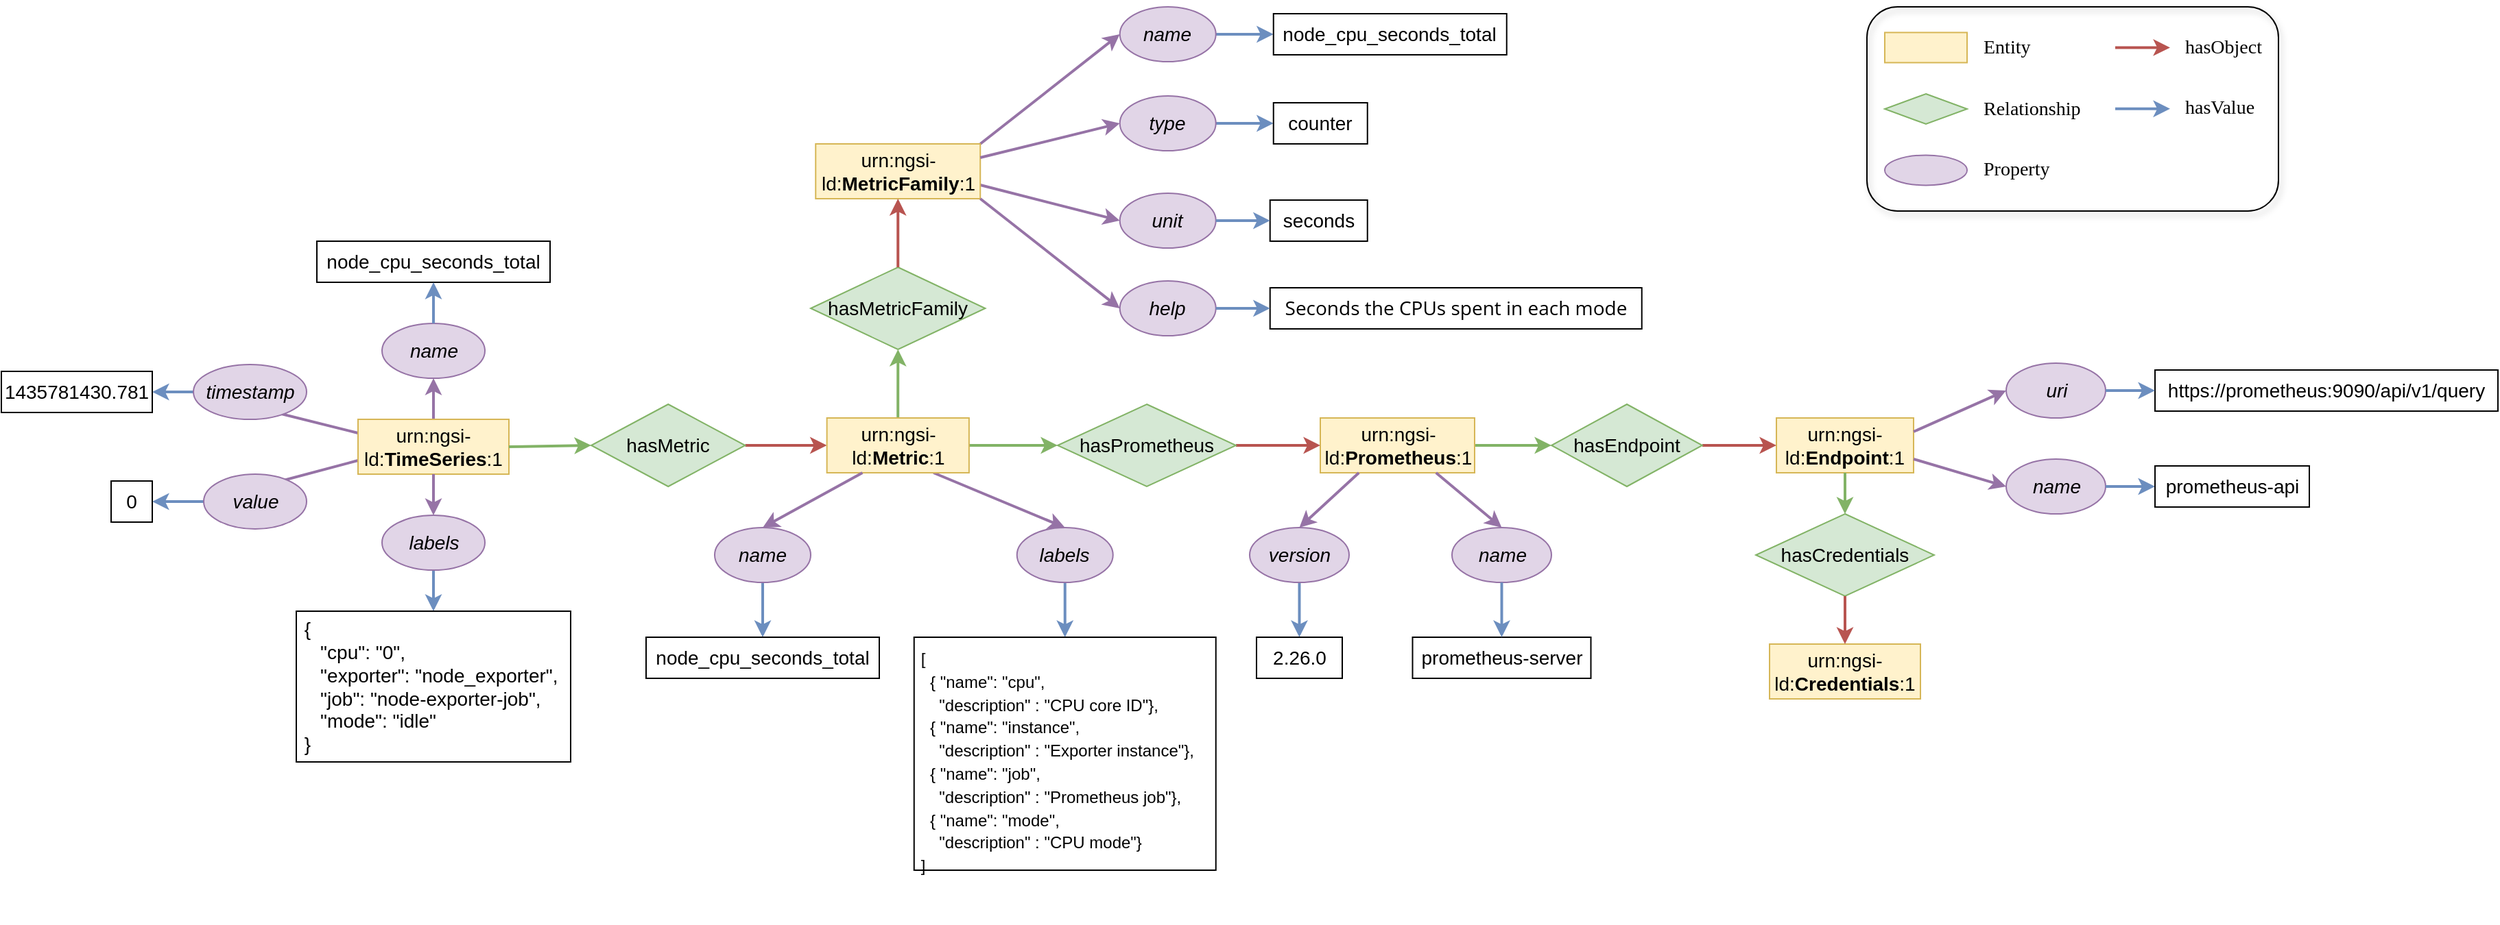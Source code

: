 <mxfile version="14.7.7" type="device" pages="2"><diagram id="eEv5jpOZkaEJSrPGDcLn" name="model"><mxGraphModel dx="2013" dy="1799" grid="1" gridSize="10" guides="1" tooltips="1" connect="1" arrows="1" fold="1" page="1" pageScale="1" pageWidth="827" pageHeight="1169" math="0" shadow="0"><root><mxCell id="Sz0ovj3aorX3vYRCaq2g-0"/><mxCell id="Sz0ovj3aorX3vYRCaq2g-1" parent="Sz0ovj3aorX3vYRCaq2g-0"/><mxCell id="t6iTOAX7dQN0XxpsuC3z-0" style="rounded=1;orthogonalLoop=1;jettySize=auto;html=1;exitX=1;exitY=0.75;exitDx=0;exitDy=0;entryX=0;entryY=0.5;entryDx=0;entryDy=0;strokeColor=#9673a6;strokeWidth=2;fillColor=#e1d5e7;" parent="Sz0ovj3aorX3vYRCaq2g-1" source="t6iTOAX7dQN0XxpsuC3z-2" target="t6iTOAX7dQN0XxpsuC3z-14" edge="1"><mxGeometry relative="1" as="geometry"/></mxCell><mxCell id="t6iTOAX7dQN0XxpsuC3z-1" style="rounded=1;orthogonalLoop=1;jettySize=auto;html=1;exitX=1;exitY=0;exitDx=0;exitDy=0;entryX=0;entryY=0.5;entryDx=0;entryDy=0;strokeColor=#9673a6;strokeWidth=2;fillColor=#e1d5e7;" parent="Sz0ovj3aorX3vYRCaq2g-1" source="t6iTOAX7dQN0XxpsuC3z-2" target="t6iTOAX7dQN0XxpsuC3z-17" edge="1"><mxGeometry relative="1" as="geometry"/></mxCell><mxCell id="t6iTOAX7dQN0XxpsuC3z-2" value="urn:ngsi-ld:&lt;b style=&quot;font-size: 14px&quot;&gt;MetricFamily&lt;/b&gt;:1" style="whiteSpace=wrap;html=1;align=center;fillColor=#fff2cc;strokeColor=#d6b656;fontSize=14;" parent="Sz0ovj3aorX3vYRCaq2g-1" vertex="1"><mxGeometry x="-66.38" y="-620" width="120" height="40" as="geometry"/></mxCell><mxCell id="t6iTOAX7dQN0XxpsuC3z-3" value="urn:ngsi-ld:&lt;b&gt;Endpoint&lt;/b&gt;:1" style="whiteSpace=wrap;html=1;align=center;fillColor=#fff2cc;strokeColor=#d6b656;fontSize=14;" parent="Sz0ovj3aorX3vYRCaq2g-1" vertex="1"><mxGeometry x="634" y="-420" width="100" height="40" as="geometry"/></mxCell><mxCell id="t6iTOAX7dQN0XxpsuC3z-4" value="uri" style="ellipse;whiteSpace=wrap;html=1;align=center;fillColor=#e1d5e7;strokeColor=#9673a6;fontStyle=2;fontSize=14;" parent="Sz0ovj3aorX3vYRCaq2g-1" vertex="1"><mxGeometry x="801.5" y="-460" width="72.5" height="40" as="geometry"/></mxCell><mxCell id="t6iTOAX7dQN0XxpsuC3z-5" value="https://prometheus:9090/api/v1/query" style="html=1;align=center;fontSize=14;whiteSpace=wrap;" parent="Sz0ovj3aorX3vYRCaq2g-1" vertex="1"><mxGeometry x="910" y="-455" width="250" height="30" as="geometry"/></mxCell><mxCell id="t6iTOAX7dQN0XxpsuC3z-6" value="" style="edgeStyle=orthogonalEdgeStyle;rounded=1;orthogonalLoop=1;jettySize=auto;html=1;strokeColor=#b85450;strokeWidth=2;fillColor=#f8cecc;exitX=1;exitY=0.5;exitDx=0;exitDy=0;" parent="Sz0ovj3aorX3vYRCaq2g-1" source="t6iTOAX7dQN0XxpsuC3z-23" target="t6iTOAX7dQN0XxpsuC3z-3" edge="1"><mxGeometry relative="1" as="geometry"><mxPoint x="590" y="-430" as="sourcePoint"/></mxGeometry></mxCell><mxCell id="t6iTOAX7dQN0XxpsuC3z-7" value="" style="edgeStyle=orthogonalEdgeStyle;rounded=1;orthogonalLoop=1;jettySize=auto;html=1;strokeColor=#82b366;strokeWidth=2;fillColor=#d5e8d4;" parent="Sz0ovj3aorX3vYRCaq2g-1" source="t6iTOAX7dQN0XxpsuC3z-60" target="t6iTOAX7dQN0XxpsuC3z-8" edge="1"><mxGeometry relative="1" as="geometry"/></mxCell><mxCell id="t6iTOAX7dQN0XxpsuC3z-8" value="hasMetricFamily" style="shape=rhombus;perimeter=rhombusPerimeter;whiteSpace=wrap;html=1;align=center;fillColor=#d5e8d4;strokeColor=#82b366;fontSize=14;" parent="Sz0ovj3aorX3vYRCaq2g-1" vertex="1"><mxGeometry x="-70" y="-530" width="127.25" height="60" as="geometry"/></mxCell><mxCell id="t6iTOAX7dQN0XxpsuC3z-9" style="rounded=1;orthogonalLoop=1;jettySize=auto;html=1;exitX=1;exitY=0.25;exitDx=0;exitDy=0;entryX=0;entryY=0.5;entryDx=0;entryDy=0;strokeColor=#9673a6;strokeWidth=2;fillColor=#e1d5e7;" parent="Sz0ovj3aorX3vYRCaq2g-1" source="t6iTOAX7dQN0XxpsuC3z-2" target="t6iTOAX7dQN0XxpsuC3z-11" edge="1"><mxGeometry relative="1" as="geometry"/></mxCell><mxCell id="t6iTOAX7dQN0XxpsuC3z-10" value="" style="edgeStyle=orthogonalEdgeStyle;rounded=1;orthogonalLoop=1;jettySize=auto;html=1;strokeColor=#6c8ebf;strokeWidth=2;fillColor=#dae8fc;" parent="Sz0ovj3aorX3vYRCaq2g-1" source="t6iTOAX7dQN0XxpsuC3z-11" target="t6iTOAX7dQN0XxpsuC3z-15" edge="1"><mxGeometry relative="1" as="geometry"/></mxCell><mxCell id="t6iTOAX7dQN0XxpsuC3z-11" value="type" style="ellipse;whiteSpace=wrap;html=1;align=center;fillColor=#e1d5e7;strokeColor=#9673a6;fontStyle=2;fontSize=14;" parent="Sz0ovj3aorX3vYRCaq2g-1" vertex="1"><mxGeometry x="155.37" y="-655" width="70" height="40" as="geometry"/></mxCell><mxCell id="t6iTOAX7dQN0XxpsuC3z-12" style="rounded=1;orthogonalLoop=1;jettySize=auto;html=1;exitX=1;exitY=1;exitDx=0;exitDy=0;entryX=0;entryY=0.5;entryDx=0;entryDy=0;strokeColor=#9673a6;strokeWidth=2;fillColor=#e1d5e7;" parent="Sz0ovj3aorX3vYRCaq2g-1" source="t6iTOAX7dQN0XxpsuC3z-2" target="t6iTOAX7dQN0XxpsuC3z-13" edge="1"><mxGeometry relative="1" as="geometry"/></mxCell><mxCell id="t6iTOAX7dQN0XxpsuC3z-13" value="help" style="ellipse;whiteSpace=wrap;html=1;align=center;fillColor=#e1d5e7;strokeColor=#9673a6;fontStyle=2;fontSize=14;" parent="Sz0ovj3aorX3vYRCaq2g-1" vertex="1"><mxGeometry x="155.37" y="-520" width="70" height="40" as="geometry"/></mxCell><mxCell id="t6iTOAX7dQN0XxpsuC3z-14" value="unit" style="ellipse;whiteSpace=wrap;html=1;align=center;fillColor=#e1d5e7;strokeColor=#9673a6;fontStyle=2;fontSize=14;" parent="Sz0ovj3aorX3vYRCaq2g-1" vertex="1"><mxGeometry x="155.37" y="-584" width="70" height="40" as="geometry"/></mxCell><mxCell id="t6iTOAX7dQN0XxpsuC3z-15" value="counter" style="html=1;align=center;fontSize=14;whiteSpace=wrap;" parent="Sz0ovj3aorX3vYRCaq2g-1" vertex="1"><mxGeometry x="267.37" y="-650" width="68.5" height="30" as="geometry"/></mxCell><mxCell id="t6iTOAX7dQN0XxpsuC3z-16" value="" style="edgeStyle=none;rounded=1;orthogonalLoop=1;jettySize=auto;html=1;strokeColor=#6c8ebf;strokeWidth=2;fillColor=#dae8fc;exitX=1;exitY=0.5;exitDx=0;exitDy=0;entryX=0;entryY=0.5;entryDx=0;entryDy=0;" parent="Sz0ovj3aorX3vYRCaq2g-1" source="t6iTOAX7dQN0XxpsuC3z-17" target="t6iTOAX7dQN0XxpsuC3z-18" edge="1"><mxGeometry relative="1" as="geometry"><mxPoint x="237.37" y="-740" as="sourcePoint"/><Array as="points"/></mxGeometry></mxCell><mxCell id="t6iTOAX7dQN0XxpsuC3z-17" value="name" style="ellipse;whiteSpace=wrap;html=1;align=center;fillColor=#e1d5e7;strokeColor=#9673a6;fontStyle=2;fontSize=14;" parent="Sz0ovj3aorX3vYRCaq2g-1" vertex="1"><mxGeometry x="155.37" y="-720" width="70" height="40" as="geometry"/></mxCell><mxCell id="t6iTOAX7dQN0XxpsuC3z-18" value="node_cpu_seconds_total" style="html=1;align=center;fontSize=14;whiteSpace=wrap;" parent="Sz0ovj3aorX3vYRCaq2g-1" vertex="1"><mxGeometry x="267.37" y="-715" width="170" height="30" as="geometry"/></mxCell><mxCell id="t6iTOAX7dQN0XxpsuC3z-19" value="" style="edgeStyle=orthogonalEdgeStyle;rounded=1;orthogonalLoop=1;jettySize=auto;html=1;endArrow=classic;fontFamily=Helvetica;fontSize=11;strokeColor=#82b366;strokeWidth=2;fillColor=#d5e8d4;" parent="Sz0ovj3aorX3vYRCaq2g-1" source="t6iTOAX7dQN0XxpsuC3z-20" target="t6iTOAX7dQN0XxpsuC3z-23" edge="1"><mxGeometry relative="1" as="geometry"/></mxCell><mxCell id="t6iTOAX7dQN0XxpsuC3z-20" value="urn:ngsi-ld:&lt;b&gt;Prometheus&lt;/b&gt;:1" style="whiteSpace=wrap;html=1;align=center;fillColor=#fff2cc;strokeColor=#d6b656;fontSize=14;" parent="Sz0ovj3aorX3vYRCaq2g-1" vertex="1"><mxGeometry x="301.5" y="-420" width="112.5" height="40" as="geometry"/></mxCell><mxCell id="t6iTOAX7dQN0XxpsuC3z-21" value="name" style="ellipse;whiteSpace=wrap;html=1;align=center;fillColor=#e1d5e7;strokeColor=#9673a6;fontStyle=2;fontSize=14;" parent="Sz0ovj3aorX3vYRCaq2g-1" vertex="1"><mxGeometry x="397.5" y="-340" width="72.5" height="40" as="geometry"/></mxCell><mxCell id="t6iTOAX7dQN0XxpsuC3z-22" value="" style="edgeStyle=orthogonalEdgeStyle;rounded=1;orthogonalLoop=1;jettySize=auto;html=1;strokeColor=#b85450;strokeWidth=2;fillColor=#f8cecc;exitX=1;exitY=0.5;exitDx=0;exitDy=0;entryX=0;entryY=0.5;entryDx=0;entryDy=0;" parent="Sz0ovj3aorX3vYRCaq2g-1" source="t6iTOAX7dQN0XxpsuC3z-61" target="t6iTOAX7dQN0XxpsuC3z-20" edge="1"><mxGeometry relative="1" as="geometry"><mxPoint x="357.75" y="-470" as="sourcePoint"/></mxGeometry></mxCell><mxCell id="t6iTOAX7dQN0XxpsuC3z-23" value="hasEndpoint" style="shape=rhombus;perimeter=rhombusPerimeter;whiteSpace=wrap;html=1;align=center;fillColor=#d5e8d4;strokeColor=#82b366;fontSize=14;" parent="Sz0ovj3aorX3vYRCaq2g-1" vertex="1"><mxGeometry x="470" y="-430" width="110" height="60" as="geometry"/></mxCell><mxCell id="t6iTOAX7dQN0XxpsuC3z-24" value="" style="edgeStyle=orthogonalEdgeStyle;rounded=1;orthogonalLoop=1;jettySize=auto;html=1;endArrow=classic;fontFamily=Helvetica;fontSize=11;strokeColor=#6c8ebf;strokeWidth=2;fillColor=#dae8fc;" parent="Sz0ovj3aorX3vYRCaq2g-1" source="t6iTOAX7dQN0XxpsuC3z-25" target="t6iTOAX7dQN0XxpsuC3z-26" edge="1"><mxGeometry relative="1" as="geometry"/></mxCell><mxCell id="t6iTOAX7dQN0XxpsuC3z-25" value="version" style="ellipse;whiteSpace=wrap;html=1;align=center;fillColor=#e1d5e7;strokeColor=#9673a6;fontStyle=2;fontSize=14;" parent="Sz0ovj3aorX3vYRCaq2g-1" vertex="1"><mxGeometry x="250" y="-340" width="72.5" height="40" as="geometry"/></mxCell><mxCell id="t6iTOAX7dQN0XxpsuC3z-26" value="2.26.0" style="html=1;align=center;fontSize=14;whiteSpace=wrap;" parent="Sz0ovj3aorX3vYRCaq2g-1" vertex="1"><mxGeometry x="255" y="-260" width="62.5" height="30" as="geometry"/></mxCell><mxCell id="t6iTOAX7dQN0XxpsuC3z-27" style="rounded=1;orthogonalLoop=1;jettySize=auto;html=1;exitX=0.25;exitY=1;exitDx=0;exitDy=0;entryX=0.5;entryY=0;entryDx=0;entryDy=0;strokeColor=#9673a6;strokeWidth=2;fillColor=#e1d5e7;" parent="Sz0ovj3aorX3vYRCaq2g-1" source="t6iTOAX7dQN0XxpsuC3z-20" target="t6iTOAX7dQN0XxpsuC3z-25" edge="1"><mxGeometry relative="1" as="geometry"><mxPoint x="630" y="-410" as="sourcePoint"/><mxPoint x="625" y="-460" as="targetPoint"/></mxGeometry></mxCell><mxCell id="t6iTOAX7dQN0XxpsuC3z-28" style="rounded=1;orthogonalLoop=1;jettySize=auto;html=1;exitX=0.75;exitY=1;exitDx=0;exitDy=0;entryX=0.5;entryY=0;entryDx=0;entryDy=0;strokeColor=#9673a6;strokeWidth=2;fillColor=#e1d5e7;" parent="Sz0ovj3aorX3vYRCaq2g-1" source="t6iTOAX7dQN0XxpsuC3z-20" target="t6iTOAX7dQN0XxpsuC3z-21" edge="1"><mxGeometry relative="1" as="geometry"><mxPoint x="339.375" y="-370" as="sourcePoint"/><mxPoint x="311.25" y="-340" as="targetPoint"/></mxGeometry></mxCell><mxCell id="t6iTOAX7dQN0XxpsuC3z-29" value="prometheus-server" style="html=1;align=center;fontSize=14;whiteSpace=wrap;" parent="Sz0ovj3aorX3vYRCaq2g-1" vertex="1"><mxGeometry x="368.75" y="-260" width="130" height="30" as="geometry"/></mxCell><mxCell id="t6iTOAX7dQN0XxpsuC3z-30" value="" style="edgeStyle=orthogonalEdgeStyle;rounded=1;orthogonalLoop=1;jettySize=auto;html=1;endArrow=classic;fontFamily=Helvetica;fontSize=11;strokeColor=#6c8ebf;strokeWidth=2;fillColor=#dae8fc;exitX=0.5;exitY=1;exitDx=0;exitDy=0;entryX=0.5;entryY=0;entryDx=0;entryDy=0;" parent="Sz0ovj3aorX3vYRCaq2g-1" source="t6iTOAX7dQN0XxpsuC3z-21" target="t6iTOAX7dQN0XxpsuC3z-29" edge="1"><mxGeometry relative="1" as="geometry"><mxPoint x="311.25" y="-300" as="sourcePoint"/><mxPoint x="311.3" y="-270" as="targetPoint"/></mxGeometry></mxCell><mxCell id="t6iTOAX7dQN0XxpsuC3z-31" value="name" style="ellipse;whiteSpace=wrap;html=1;align=center;fillColor=#e1d5e7;strokeColor=#9673a6;fontStyle=2;fontSize=14;" parent="Sz0ovj3aorX3vYRCaq2g-1" vertex="1"><mxGeometry x="801.5" y="-390" width="72.5" height="40" as="geometry"/></mxCell><mxCell id="t6iTOAX7dQN0XxpsuC3z-32" value="" style="edgeStyle=orthogonalEdgeStyle;rounded=1;orthogonalLoop=1;jettySize=auto;html=1;endArrow=classic;fontFamily=Helvetica;fontSize=11;strokeColor=#6c8ebf;strokeWidth=2;fillColor=#dae8fc;entryX=0;entryY=0.5;entryDx=0;entryDy=0;exitX=1;exitY=0.5;exitDx=0;exitDy=0;" parent="Sz0ovj3aorX3vYRCaq2g-1" source="t6iTOAX7dQN0XxpsuC3z-31" target="t6iTOAX7dQN0XxpsuC3z-33" edge="1"><mxGeometry relative="1" as="geometry"><mxPoint x="838" y="-350" as="sourcePoint"/><mxPoint x="682.75" y="-280" as="targetPoint"/></mxGeometry></mxCell><mxCell id="t6iTOAX7dQN0XxpsuC3z-33" value="prometheus-api" style="html=1;align=center;fontSize=14;whiteSpace=wrap;" parent="Sz0ovj3aorX3vYRCaq2g-1" vertex="1"><mxGeometry x="910" y="-385" width="112.5" height="30" as="geometry"/></mxCell><mxCell id="t6iTOAX7dQN0XxpsuC3z-34" value="hasCredentials" style="shape=rhombus;perimeter=rhombusPerimeter;whiteSpace=wrap;html=1;align=center;fillColor=#d5e8d4;strokeColor=#82b366;fontSize=14;" parent="Sz0ovj3aorX3vYRCaq2g-1" vertex="1"><mxGeometry x="619" y="-350" width="130" height="60" as="geometry"/></mxCell><mxCell id="t6iTOAX7dQN0XxpsuC3z-35" value="urn:ngsi-ld:&lt;b style=&quot;font-size: 14px;&quot;&gt;Credentials&lt;/b&gt;:1" style="whiteSpace=wrap;html=1;align=center;fillColor=#fff2cc;strokeColor=#d6b656;fontSize=14;" parent="Sz0ovj3aorX3vYRCaq2g-1" vertex="1"><mxGeometry x="629" y="-255" width="110" height="40" as="geometry"/></mxCell><mxCell id="t6iTOAX7dQN0XxpsuC3z-36" value="" style="endArrow=classic;html=1;fillColor=#f8cecc;strokeColor=#b85450;strokeWidth=2;exitX=0.5;exitY=1;exitDx=0;exitDy=0;entryX=0.5;entryY=0;entryDx=0;entryDy=0;" parent="Sz0ovj3aorX3vYRCaq2g-1" source="t6iTOAX7dQN0XxpsuC3z-34" target="t6iTOAX7dQN0XxpsuC3z-35" edge="1"><mxGeometry relative="1" as="geometry"><mxPoint x="1081.25" y="-240" as="sourcePoint"/><mxPoint x="1161.25" y="-220" as="targetPoint"/></mxGeometry></mxCell><mxCell id="t6iTOAX7dQN0XxpsuC3z-37" value="" style="edgeStyle=orthogonalEdgeStyle;rounded=1;orthogonalLoop=1;jettySize=auto;html=1;endArrow=classic;fontFamily=Helvetica;fontSize=11;strokeColor=#b85450;strokeWidth=2;fillColor=#f8cecc;entryX=0.5;entryY=1;entryDx=0;entryDy=0;exitX=0.5;exitY=0;exitDx=0;exitDy=0;" parent="Sz0ovj3aorX3vYRCaq2g-1" source="t6iTOAX7dQN0XxpsuC3z-8" target="t6iTOAX7dQN0XxpsuC3z-2" edge="1"><mxGeometry relative="1" as="geometry"><mxPoint x="-89.13" y="-360" as="sourcePoint"/><mxPoint x="-52.63" y="-360" as="targetPoint"/></mxGeometry></mxCell><mxCell id="t6iTOAX7dQN0XxpsuC3z-38" style="rounded=1;orthogonalLoop=1;jettySize=auto;html=1;exitX=1;exitY=0.75;exitDx=0;exitDy=0;entryX=0;entryY=0.5;entryDx=0;entryDy=0;strokeColor=#9673a6;strokeWidth=2;fillColor=#e1d5e7;" parent="Sz0ovj3aorX3vYRCaq2g-1" source="t6iTOAX7dQN0XxpsuC3z-3" target="t6iTOAX7dQN0XxpsuC3z-31" edge="1"><mxGeometry relative="1" as="geometry"><mxPoint x="339.625" y="-370" as="sourcePoint"/><mxPoint x="311.25" y="-340" as="targetPoint"/></mxGeometry></mxCell><mxCell id="t6iTOAX7dQN0XxpsuC3z-39" style="rounded=1;orthogonalLoop=1;jettySize=auto;html=1;exitX=1;exitY=0.25;exitDx=0;exitDy=0;strokeColor=#9673a6;strokeWidth=2;fillColor=#e1d5e7;entryX=0;entryY=0.5;entryDx=0;entryDy=0;" parent="Sz0ovj3aorX3vYRCaq2g-1" source="t6iTOAX7dQN0XxpsuC3z-3" target="t6iTOAX7dQN0XxpsuC3z-4" edge="1"><mxGeometry relative="1" as="geometry"><mxPoint x="395.875" y="-370" as="sourcePoint"/><mxPoint x="740" y="-350" as="targetPoint"/></mxGeometry></mxCell><mxCell id="t6iTOAX7dQN0XxpsuC3z-40" value="" style="edgeStyle=orthogonalEdgeStyle;rounded=1;orthogonalLoop=1;jettySize=auto;html=1;endArrow=classic;fontFamily=Helvetica;fontSize=11;strokeColor=#82b366;strokeWidth=2;fillColor=#d5e8d4;entryX=0.5;entryY=0;entryDx=0;entryDy=0;exitX=0.5;exitY=1;exitDx=0;exitDy=0;" parent="Sz0ovj3aorX3vYRCaq2g-1" source="t6iTOAX7dQN0XxpsuC3z-3" target="t6iTOAX7dQN0XxpsuC3z-34" edge="1"><mxGeometry relative="1" as="geometry"><mxPoint x="1051.25" y="-70" as="sourcePoint"/><mxPoint x="631.25" y="-230" as="targetPoint"/></mxGeometry></mxCell><mxCell id="t6iTOAX7dQN0XxpsuC3z-41" value="" style="edgeStyle=orthogonalEdgeStyle;rounded=1;orthogonalLoop=1;jettySize=auto;html=1;endArrow=classic;fontFamily=Helvetica;fontSize=11;strokeColor=#6c8ebf;strokeWidth=2;fillColor=#dae8fc;exitX=1;exitY=0.5;exitDx=0;exitDy=0;" parent="Sz0ovj3aorX3vYRCaq2g-1" source="t6iTOAX7dQN0XxpsuC3z-4" target="t6iTOAX7dQN0XxpsuC3z-5" edge="1"><mxGeometry relative="1" as="geometry"><mxPoint x="616.25" y="-300" as="sourcePoint"/><mxPoint x="616.25" y="-270" as="targetPoint"/></mxGeometry></mxCell><mxCell id="t6iTOAX7dQN0XxpsuC3z-42" value="seconds" style="html=1;align=center;fontSize=14;whiteSpace=wrap;" parent="Sz0ovj3aorX3vYRCaq2g-1" vertex="1"><mxGeometry x="264.87" y="-579" width="71" height="30" as="geometry"/></mxCell><mxCell id="t6iTOAX7dQN0XxpsuC3z-43" value="" style="edgeStyle=orthogonalEdgeStyle;rounded=1;orthogonalLoop=1;jettySize=auto;html=1;strokeColor=#6c8ebf;strokeWidth=2;fillColor=#dae8fc;exitX=1;exitY=0.5;exitDx=0;exitDy=0;entryX=0;entryY=0.5;entryDx=0;entryDy=0;" parent="Sz0ovj3aorX3vYRCaq2g-1" source="t6iTOAX7dQN0XxpsuC3z-14" target="t6iTOAX7dQN0XxpsuC3z-42" edge="1"><mxGeometry relative="1" as="geometry"><mxPoint x="235.37" y="-625.0" as="sourcePoint"/><mxPoint x="277.37" y="-625.0" as="targetPoint"/></mxGeometry></mxCell><mxCell id="t6iTOAX7dQN0XxpsuC3z-44" value="&lt;font face=&quot;open sans, helvetica neue, helvetica, sans-serif&quot; size=&quot;1&quot;&gt;&lt;span style=&quot;font-size: 14px&quot;&gt;Seconds the CPUs spent in each mode&lt;/span&gt;&lt;/font&gt;" style="html=1;align=center;fontSize=14;whiteSpace=wrap;" parent="Sz0ovj3aorX3vYRCaq2g-1" vertex="1"><mxGeometry x="264.87" y="-515" width="271" height="30" as="geometry"/></mxCell><mxCell id="t6iTOAX7dQN0XxpsuC3z-45" value="" style="edgeStyle=orthogonalEdgeStyle;rounded=1;orthogonalLoop=1;jettySize=auto;html=1;strokeColor=#6c8ebf;strokeWidth=2;fillColor=#dae8fc;exitX=1;exitY=0.5;exitDx=0;exitDy=0;entryX=0;entryY=0.5;entryDx=0;entryDy=0;" parent="Sz0ovj3aorX3vYRCaq2g-1" source="t6iTOAX7dQN0XxpsuC3z-13" target="t6iTOAX7dQN0XxpsuC3z-44" edge="1"><mxGeometry relative="1" as="geometry"><mxPoint x="235.37" y="-554" as="sourcePoint"/><mxPoint x="255.87" y="-470" as="targetPoint"/></mxGeometry></mxCell><mxCell id="t6iTOAX7dQN0XxpsuC3z-46" value="" style="rounded=1;whiteSpace=wrap;html=1;fillColor=none;glass=0;shadow=1;sketch=0;container=1;" parent="Sz0ovj3aorX3vYRCaq2g-1" vertex="1"><mxGeometry x="700" y="-720" width="300" height="149" as="geometry"/></mxCell><mxCell id="t6iTOAX7dQN0XxpsuC3z-47" value="hasObject" style="text;html=1;strokeColor=none;fillColor=none;align=left;verticalAlign=middle;whiteSpace=wrap;rounded=0;labelBorderColor=none;fontSize=14;fontFamily=Tahoma;" parent="t6iTOAX7dQN0XxpsuC3z-46" vertex="1"><mxGeometry x="230" y="21.738" width="70" height="15.957" as="geometry"/></mxCell><mxCell id="t6iTOAX7dQN0XxpsuC3z-48" value="hasValue" style="text;html=1;strokeColor=none;fillColor=none;align=left;verticalAlign=middle;whiteSpace=wrap;rounded=0;labelBorderColor=none;fontSize=14;fontFamily=Tahoma;" parent="t6iTOAX7dQN0XxpsuC3z-46" vertex="1"><mxGeometry x="230" y="66.519" width="70" height="15.957" as="geometry"/></mxCell><mxCell id="t6iTOAX7dQN0XxpsuC3z-49" value="Relationship" style="text;html=1;strokeColor=none;fillColor=none;align=left;verticalAlign=middle;whiteSpace=wrap;rounded=0;labelBorderColor=none;fontSize=14;fontFamily=Tahoma;" parent="t6iTOAX7dQN0XxpsuC3z-46" vertex="1"><mxGeometry x="83" y="66.522" width="70" height="15.957" as="geometry"/></mxCell><mxCell id="t6iTOAX7dQN0XxpsuC3z-50" value="Entity" style="text;html=1;strokeColor=none;fillColor=none;align=left;verticalAlign=middle;whiteSpace=wrap;rounded=0;labelBorderColor=none;fontSize=14;fontFamily=Tahoma;" parent="t6iTOAX7dQN0XxpsuC3z-46" vertex="1"><mxGeometry x="83" y="21.737" width="70" height="15.957" as="geometry"/></mxCell><mxCell id="t6iTOAX7dQN0XxpsuC3z-51" value="" style="whiteSpace=wrap;html=1;align=center;fillColor=#fff2cc;strokeColor=#d6b656;labelBorderColor=none;" parent="t6iTOAX7dQN0XxpsuC3z-46" vertex="1"><mxGeometry x="13" y="18.72" width="60" height="22" as="geometry"/></mxCell><mxCell id="t6iTOAX7dQN0XxpsuC3z-52" value="" style="shape=rhombus;perimeter=rhombusPerimeter;whiteSpace=wrap;html=1;align=center;fillColor=#d5e8d4;strokeColor=#82b366;labelBorderColor=none;" parent="t6iTOAX7dQN0XxpsuC3z-46" vertex="1"><mxGeometry x="13" y="63.5" width="60" height="22" as="geometry"/></mxCell><mxCell id="t6iTOAX7dQN0XxpsuC3z-53" value="" style="ellipse;whiteSpace=wrap;html=1;align=center;fillColor=#e1d5e7;strokeColor=#9673a6;fontStyle=2;labelBorderColor=none;" parent="t6iTOAX7dQN0XxpsuC3z-46" vertex="1"><mxGeometry x="13" y="108.19" width="60" height="22" as="geometry"/></mxCell><mxCell id="t6iTOAX7dQN0XxpsuC3z-54" value="Property" style="text;html=1;strokeColor=none;fillColor=none;align=left;verticalAlign=middle;whiteSpace=wrap;rounded=0;labelBorderColor=none;fontSize=14;fontFamily=Tahoma;" parent="t6iTOAX7dQN0XxpsuC3z-46" vertex="1"><mxGeometry x="83" y="111.216" width="70" height="15.957" as="geometry"/></mxCell><mxCell id="t6iTOAX7dQN0XxpsuC3z-55" value="" style="endArrow=classic;html=1;fillColor=#f8cecc;strokeColor=#b85450;strokeWidth=2;labelBorderColor=none;" parent="t6iTOAX7dQN0XxpsuC3z-46" edge="1"><mxGeometry relative="1" as="geometry"><mxPoint x="181" y="29.689" as="sourcePoint"/><mxPoint x="221" y="29.689" as="targetPoint"/></mxGeometry></mxCell><mxCell id="t6iTOAX7dQN0XxpsuC3z-56" value="" style="endArrow=classic;html=1;fillColor=#dae8fc;strokeColor=#6c8ebf;strokeWidth=2;labelBorderColor=none;" parent="t6iTOAX7dQN0XxpsuC3z-46" edge="1"><mxGeometry relative="1" as="geometry"><mxPoint x="181" y="74.389" as="sourcePoint"/><mxPoint x="221" y="74.389" as="targetPoint"/></mxGeometry></mxCell><mxCell id="t6iTOAX7dQN0XxpsuC3z-57" style="edgeStyle=orthogonalEdgeStyle;rounded=1;orthogonalLoop=1;jettySize=auto;html=1;exitX=1;exitY=0.5;exitDx=0;exitDy=0;entryX=0;entryY=0.5;entryDx=0;entryDy=0;strokeColor=#82b366;strokeWidth=2;fillColor=#d5e8d4;" parent="Sz0ovj3aorX3vYRCaq2g-1" source="t6iTOAX7dQN0XxpsuC3z-60" target="t6iTOAX7dQN0XxpsuC3z-61" edge="1"><mxGeometry relative="1" as="geometry"/></mxCell><mxCell id="t6iTOAX7dQN0XxpsuC3z-58" style="rounded=1;orthogonalLoop=1;jettySize=auto;html=1;exitX=0.75;exitY=1;exitDx=0;exitDy=0;entryX=0.5;entryY=0;entryDx=0;entryDy=0;strokeColor=#9673a6;strokeWidth=2;fillColor=#e1d5e7;" parent="Sz0ovj3aorX3vYRCaq2g-1" source="t6iTOAX7dQN0XxpsuC3z-60" target="t6iTOAX7dQN0XxpsuC3z-66" edge="1"><mxGeometry relative="1" as="geometry"/></mxCell><mxCell id="t6iTOAX7dQN0XxpsuC3z-59" style="edgeStyle=none;rounded=1;orthogonalLoop=1;jettySize=auto;html=1;strokeColor=#b85450;strokeWidth=2;fillColor=#f8cecc;entryX=0;entryY=0.5;entryDx=0;entryDy=0;" parent="Sz0ovj3aorX3vYRCaq2g-1" source="t6iTOAX7dQN0XxpsuC3z-87" target="t6iTOAX7dQN0XxpsuC3z-60" edge="1"><mxGeometry relative="1" as="geometry"/></mxCell><mxCell id="t6iTOAX7dQN0XxpsuC3z-60" value="urn:ngsi-ld:&lt;b style=&quot;font-size: 14px&quot;&gt;Metric&lt;/b&gt;:1" style="whiteSpace=wrap;html=1;align=center;fillColor=#fff2cc;strokeColor=#d6b656;fontSize=14;" parent="Sz0ovj3aorX3vYRCaq2g-1" vertex="1"><mxGeometry x="-58.18" y="-420" width="103.62" height="40" as="geometry"/></mxCell><mxCell id="t6iTOAX7dQN0XxpsuC3z-61" value="hasPrometheus" style="shape=rhombus;perimeter=rhombusPerimeter;whiteSpace=wrap;html=1;align=center;fillColor=#d5e8d4;strokeColor=#82b366;fontSize=14;" parent="Sz0ovj3aorX3vYRCaq2g-1" vertex="1"><mxGeometry x="110" y="-430" width="130" height="60" as="geometry"/></mxCell><mxCell id="t6iTOAX7dQN0XxpsuC3z-62" style="rounded=1;orthogonalLoop=1;jettySize=auto;html=1;exitX=0.25;exitY=1;exitDx=0;exitDy=0;entryX=0.5;entryY=0;entryDx=0;entryDy=0;strokeColor=#9673a6;strokeWidth=2;fillColor=#e1d5e7;" parent="Sz0ovj3aorX3vYRCaq2g-1" source="t6iTOAX7dQN0XxpsuC3z-60" target="t6iTOAX7dQN0XxpsuC3z-64" edge="1"><mxGeometry relative="1" as="geometry"/></mxCell><mxCell id="t6iTOAX7dQN0XxpsuC3z-63" style="edgeStyle=none;rounded=1;orthogonalLoop=1;jettySize=auto;html=1;exitX=0.5;exitY=1;exitDx=0;exitDy=0;entryX=0.5;entryY=0;entryDx=0;entryDy=0;strokeColor=#6c8ebf;strokeWidth=2;fillColor=#dae8fc;" parent="Sz0ovj3aorX3vYRCaq2g-1" source="t6iTOAX7dQN0XxpsuC3z-64" target="t6iTOAX7dQN0XxpsuC3z-67" edge="1"><mxGeometry relative="1" as="geometry"/></mxCell><mxCell id="t6iTOAX7dQN0XxpsuC3z-64" value="name" style="ellipse;whiteSpace=wrap;html=1;align=center;fillColor=#e1d5e7;strokeColor=#9673a6;fontStyle=2;fontSize=14;" parent="Sz0ovj3aorX3vYRCaq2g-1" vertex="1"><mxGeometry x="-140" y="-340" width="70" height="40" as="geometry"/></mxCell><mxCell id="t6iTOAX7dQN0XxpsuC3z-65" style="edgeStyle=none;rounded=1;orthogonalLoop=1;jettySize=auto;html=1;exitX=0.5;exitY=1;exitDx=0;exitDy=0;entryX=0.5;entryY=0;entryDx=0;entryDy=0;strokeColor=#6c8ebf;strokeWidth=2;fillColor=#dae8fc;" parent="Sz0ovj3aorX3vYRCaq2g-1" source="t6iTOAX7dQN0XxpsuC3z-66" target="t6iTOAX7dQN0XxpsuC3z-68" edge="1"><mxGeometry relative="1" as="geometry"/></mxCell><mxCell id="t6iTOAX7dQN0XxpsuC3z-66" value="labels" style="ellipse;whiteSpace=wrap;html=1;align=center;fillColor=#e1d5e7;strokeColor=#9673a6;fontStyle=2;fontSize=14;" parent="Sz0ovj3aorX3vYRCaq2g-1" vertex="1"><mxGeometry x="80.37" y="-340" width="70" height="40" as="geometry"/></mxCell><mxCell id="t6iTOAX7dQN0XxpsuC3z-67" value="node_cpu_seconds_total" style="html=1;align=center;fontSize=14;whiteSpace=wrap;" parent="Sz0ovj3aorX3vYRCaq2g-1" vertex="1"><mxGeometry x="-190" y="-260" width="170" height="30" as="geometry"/></mxCell><mxCell id="t6iTOAX7dQN0XxpsuC3z-68" value="&lt;font style=&quot;font-size: 12px&quot;&gt;&amp;nbsp;[&lt;br&gt;&amp;nbsp; &amp;nbsp;{ &quot;name&quot;: &quot;cpu&quot;,&lt;br&gt;&amp;nbsp; &amp;nbsp; &amp;nbsp;&quot;description&quot; : &quot;CPU core ID&quot;},&lt;br&gt;&amp;nbsp; &amp;nbsp;{ &quot;name&quot;: &quot;instance&quot;,&lt;br&gt;&amp;nbsp; &amp;nbsp; &amp;nbsp;&quot;description&quot; : &quot;Exporter instance&quot;},&lt;br&gt;&amp;nbsp; &amp;nbsp;{ &quot;name&quot;: &quot;job&quot;,&lt;br&gt;&amp;nbsp; &amp;nbsp; &amp;nbsp;&quot;description&quot; : &quot;Prometheus job&quot;},&lt;br&gt;&amp;nbsp; &amp;nbsp;{ &quot;name&quot;: &quot;mode&quot;,&lt;br&gt;&amp;nbsp; &amp;nbsp; &amp;nbsp;&quot;description&quot; : &quot;CPU mode&quot;}&lt;br&gt;&amp;nbsp;]&lt;br&gt;&lt;br&gt;&amp;nbsp;&lt;/font&gt;" style="html=1;align=left;fontSize=14;whiteSpace=wrap;verticalAlign=top;" parent="Sz0ovj3aorX3vYRCaq2g-1" vertex="1"><mxGeometry x="5.37" y="-260" width="220" height="170" as="geometry"/></mxCell><mxCell id="t6iTOAX7dQN0XxpsuC3z-69" style="edgeStyle=none;rounded=1;orthogonalLoop=1;jettySize=auto;html=1;exitX=0.5;exitY=0;exitDx=0;exitDy=0;entryX=0.5;entryY=1;entryDx=0;entryDy=0;endArrow=classic;strokeColor=#9673a6;strokeWidth=2;fillColor=#e1d5e7;" parent="Sz0ovj3aorX3vYRCaq2g-1" source="t6iTOAX7dQN0XxpsuC3z-72" target="t6iTOAX7dQN0XxpsuC3z-73" edge="1"><mxGeometry relative="1" as="geometry"/></mxCell><mxCell id="t6iTOAX7dQN0XxpsuC3z-70" style="rounded=1;orthogonalLoop=1;jettySize=auto;html=1;exitX=0;exitY=0.25;exitDx=0;exitDy=0;entryX=0;entryY=0.5;entryDx=0;entryDy=0;fontSize=11;fontColor=#000000;strokeColor=#9673a6;strokeWidth=2;fillColor=#e1d5e7;" parent="Sz0ovj3aorX3vYRCaq2g-1" source="t6iTOAX7dQN0XxpsuC3z-72" target="t6iTOAX7dQN0XxpsuC3z-83" edge="1"><mxGeometry relative="1" as="geometry"/></mxCell><mxCell id="t6iTOAX7dQN0XxpsuC3z-71" style="rounded=1;orthogonalLoop=1;jettySize=auto;html=1;exitX=0;exitY=0.75;exitDx=0;exitDy=0;entryX=0;entryY=0.5;entryDx=0;entryDy=0;fontSize=11;fontColor=#000000;strokeColor=#9673a6;strokeWidth=2;fillColor=#e1d5e7;" parent="Sz0ovj3aorX3vYRCaq2g-1" source="t6iTOAX7dQN0XxpsuC3z-72" target="t6iTOAX7dQN0XxpsuC3z-81" edge="1"><mxGeometry relative="1" as="geometry"/></mxCell><mxCell id="t6iTOAX7dQN0XxpsuC3z-72" value="urn:ngsi-ld:&lt;b&gt;TimeSeries&lt;/b&gt;:1" style="whiteSpace=wrap;html=1;align=center;fillColor=#fff2cc;strokeColor=#d6b656;fontSize=14;" parent="Sz0ovj3aorX3vYRCaq2g-1" vertex="1"><mxGeometry x="-400" y="-419" width="110" height="40" as="geometry"/></mxCell><mxCell id="t6iTOAX7dQN0XxpsuC3z-73" value="name" style="ellipse;whiteSpace=wrap;html=1;align=center;fillColor=#e1d5e7;strokeColor=#9673a6;fontStyle=2;fontSize=14;" parent="Sz0ovj3aorX3vYRCaq2g-1" vertex="1"><mxGeometry x="-382.5" y="-489" width="75" height="40" as="geometry"/></mxCell><mxCell id="t6iTOAX7dQN0XxpsuC3z-74" value="node_cpu_seconds_total" style="whiteSpace=wrap;html=1;align=center;fontSize=14;" parent="Sz0ovj3aorX3vYRCaq2g-1" vertex="1"><mxGeometry x="-430" y="-549" width="170" height="30" as="geometry"/></mxCell><mxCell id="t6iTOAX7dQN0XxpsuC3z-75" value="" style="endArrow=classic;html=1;fillColor=#dae8fc;strokeColor=#6c8ebf;strokeWidth=2;entryX=0.5;entryY=1;entryDx=0;entryDy=0;exitX=0.5;exitY=0;exitDx=0;exitDy=0;" parent="Sz0ovj3aorX3vYRCaq2g-1" source="t6iTOAX7dQN0XxpsuC3z-73" target="t6iTOAX7dQN0XxpsuC3z-74" edge="1"><mxGeometry relative="1" as="geometry"><mxPoint x="-86.5" y="-469" as="sourcePoint"/><mxPoint x="-86.5" y="-479" as="targetPoint"/></mxGeometry></mxCell><mxCell id="t6iTOAX7dQN0XxpsuC3z-76" value="" style="edgeStyle=orthogonalEdgeStyle;rounded=1;orthogonalLoop=1;jettySize=auto;html=1;fontSize=11;fontColor=#000000;strokeColor=#9673a6;strokeWidth=2;fillColor=#e1d5e7;" parent="Sz0ovj3aorX3vYRCaq2g-1" source="t6iTOAX7dQN0XxpsuC3z-72" target="t6iTOAX7dQN0XxpsuC3z-78" edge="1"><mxGeometry relative="1" as="geometry"/></mxCell><mxCell id="t6iTOAX7dQN0XxpsuC3z-77" value="" style="edgeStyle=orthogonalEdgeStyle;rounded=1;orthogonalLoop=1;jettySize=auto;html=1;fontSize=11;fontColor=#000000;strokeColor=#6c8ebf;strokeWidth=2;fillColor=#dae8fc;" parent="Sz0ovj3aorX3vYRCaq2g-1" source="t6iTOAX7dQN0XxpsuC3z-78" target="t6iTOAX7dQN0XxpsuC3z-79" edge="1"><mxGeometry relative="1" as="geometry"/></mxCell><mxCell id="t6iTOAX7dQN0XxpsuC3z-78" value="labels" style="ellipse;whiteSpace=wrap;html=1;align=center;fillColor=#e1d5e7;strokeColor=#9673a6;fontStyle=2;fontSize=14;" parent="Sz0ovj3aorX3vYRCaq2g-1" vertex="1"><mxGeometry x="-382.5" y="-349" width="75" height="40" as="geometry"/></mxCell><mxCell id="t6iTOAX7dQN0XxpsuC3z-79" value="&lt;div&gt;&amp;nbsp;{&lt;/div&gt;&lt;div&gt;&amp;nbsp; &amp;nbsp; &quot;cpu&quot;: &quot;0&quot;,&lt;/div&gt;&lt;div&gt;&amp;nbsp; &amp;nbsp; &quot;exporter&quot;: &quot;node_exporter&quot;,&lt;/div&gt;&lt;div&gt;&amp;nbsp; &amp;nbsp; &quot;job&quot;: &quot;node-exporter-job&quot;,&lt;/div&gt;&lt;div&gt;&amp;nbsp; &amp;nbsp; &quot;mode&quot;: &quot;idle&quot;&lt;/div&gt;&lt;div&gt;&amp;nbsp;}&lt;/div&gt;" style="whiteSpace=wrap;html=1;align=left;fontSize=14;" parent="Sz0ovj3aorX3vYRCaq2g-1" vertex="1"><mxGeometry x="-445" y="-279" width="200" height="110" as="geometry"/></mxCell><mxCell id="t6iTOAX7dQN0XxpsuC3z-80" value="" style="edgeStyle=orthogonalEdgeStyle;rounded=1;orthogonalLoop=1;jettySize=auto;html=1;fontSize=11;fontColor=#000000;strokeColor=#6c8ebf;strokeWidth=2;fillColor=#dae8fc;" parent="Sz0ovj3aorX3vYRCaq2g-1" source="t6iTOAX7dQN0XxpsuC3z-81" target="t6iTOAX7dQN0XxpsuC3z-85" edge="1"><mxGeometry relative="1" as="geometry"/></mxCell><mxCell id="t6iTOAX7dQN0XxpsuC3z-81" value="value" style="ellipse;whiteSpace=wrap;html=1;align=center;fillColor=#e1d5e7;strokeColor=#9673a6;fontStyle=2;fontSize=14;" parent="Sz0ovj3aorX3vYRCaq2g-1" vertex="1"><mxGeometry x="-512.5" y="-379" width="75" height="40" as="geometry"/></mxCell><mxCell id="t6iTOAX7dQN0XxpsuC3z-82" style="edgeStyle=none;rounded=1;orthogonalLoop=1;jettySize=auto;html=1;exitX=0;exitY=0.5;exitDx=0;exitDy=0;strokeColor=#6c8ebf;strokeWidth=2;fillColor=#dae8fc;" parent="Sz0ovj3aorX3vYRCaq2g-1" source="t6iTOAX7dQN0XxpsuC3z-83" target="t6iTOAX7dQN0XxpsuC3z-84" edge="1"><mxGeometry relative="1" as="geometry"/></mxCell><mxCell id="t6iTOAX7dQN0XxpsuC3z-83" value="timestamp" style="ellipse;whiteSpace=wrap;html=1;align=center;fillColor=#e1d5e7;strokeColor=#9673a6;fontStyle=2;fontSize=14;" parent="Sz0ovj3aorX3vYRCaq2g-1" vertex="1"><mxGeometry x="-520" y="-459" width="82.5" height="40" as="geometry"/></mxCell><mxCell id="t6iTOAX7dQN0XxpsuC3z-84" value="&lt;span style=&quot;text-align: left&quot;&gt;1435781430.781&lt;/span&gt;" style="whiteSpace=wrap;html=1;align=center;fontSize=14;" parent="Sz0ovj3aorX3vYRCaq2g-1" vertex="1"><mxGeometry x="-660" y="-454" width="110" height="30" as="geometry"/></mxCell><mxCell id="t6iTOAX7dQN0XxpsuC3z-85" value="&lt;span style=&quot;text-align: left&quot;&gt;0&lt;/span&gt;" style="whiteSpace=wrap;html=1;align=center;fontSize=14;" parent="Sz0ovj3aorX3vYRCaq2g-1" vertex="1"><mxGeometry x="-580" y="-374" width="30" height="30" as="geometry"/></mxCell><mxCell id="t6iTOAX7dQN0XxpsuC3z-86" style="edgeStyle=none;rounded=1;orthogonalLoop=1;jettySize=auto;html=1;exitX=1;exitY=0.5;exitDx=0;exitDy=0;entryX=0;entryY=0.5;entryDx=0;entryDy=0;strokeColor=#82b366;strokeWidth=2;fillColor=#d5e8d4;" parent="Sz0ovj3aorX3vYRCaq2g-1" source="t6iTOAX7dQN0XxpsuC3z-72" target="t6iTOAX7dQN0XxpsuC3z-87" edge="1"><mxGeometry relative="1" as="geometry"><mxPoint x="-190.0" y="-400" as="targetPoint"/></mxGeometry></mxCell><mxCell id="t6iTOAX7dQN0XxpsuC3z-87" value="hasMetric" style="shape=rhombus;perimeter=rhombusPerimeter;whiteSpace=wrap;html=1;align=center;fillColor=#d5e8d4;strokeColor=#82b366;fontSize=14;" parent="Sz0ovj3aorX3vYRCaq2g-1" vertex="1"><mxGeometry x="-230" y="-430" width="112.25" height="60" as="geometry"/></mxCell></root></mxGraphModel></diagram><diagram id="TqztkiyqC-NDuLeG158X" name="pipelines"><mxGraphModel dx="1186" dy="630" grid="1" gridSize="10" guides="1" tooltips="1" connect="1" arrows="1" fold="1" page="1" pageScale="1" pageWidth="827" pageHeight="1169" math="0" shadow="0"><root><mxCell id="wFrF0eUUpBIr5l3tSnZI-0"/><mxCell id="wFrF0eUUpBIr5l3tSnZI-1" parent="wFrF0eUUpBIr5l3tSnZI-0"/><mxCell id="wFrF0eUUpBIr5l3tSnZI-2" value="" style="rounded=0;whiteSpace=wrap;html=1;fillColor=none;dashed=1;fontColor=#575757;strokeColor=#666666;" vertex="1" parent="wFrF0eUUpBIr5l3tSnZI-1"><mxGeometry x="520" y="310" width="610" height="250" as="geometry"/></mxCell><mxCell id="wFrF0eUUpBIr5l3tSnZI-3" style="edgeStyle=orthogonalEdgeStyle;rounded=0;orthogonalLoop=1;jettySize=auto;html=1;exitX=0;exitY=0.5;exitDx=0;exitDy=0;entryX=1;entryY=0.5;entryDx=0;entryDy=0;fontColor=#003366;strokeColor=#003366;strokeWidth=2;endFill=1;endArrow=block;startFill=0;" edge="1" parent="wFrF0eUUpBIr5l3tSnZI-1" source="wFrF0eUUpBIr5l3tSnZI-9" target="wFrF0eUUpBIr5l3tSnZI-4"><mxGeometry relative="1" as="geometry"/></mxCell><mxCell id="wFrF0eUUpBIr5l3tSnZI-4" value="Prometheus" style="rounded=1;whiteSpace=wrap;html=1;fontFamily=Helvetica;fontSize=18;strokeColor=#666666;fillColor=#F5F5F5;fontColor=#333333;" vertex="1" parent="wFrF0eUUpBIr5l3tSnZI-1"><mxGeometry x="290" y="480" width="110" height="50" as="geometry"/></mxCell><mxCell id="wFrF0eUUpBIr5l3tSnZI-5" style="edgeStyle=orthogonalEdgeStyle;rounded=0;orthogonalLoop=1;jettySize=auto;html=1;exitX=0;exitY=0.5;exitDx=0;exitDy=0;entryX=1;entryY=0.5;entryDx=0;entryDy=0;dashed=1;fontColor=#003366;strokeColor=#336600;strokeWidth=2;fillColor=#f8cecc;endFill=0;endArrow=none;startFill=1;startArrow=block;" edge="1" parent="wFrF0eUUpBIr5l3tSnZI-1" source="wFrF0eUUpBIr5l3tSnZI-12" target="wFrF0eUUpBIr5l3tSnZI-6"><mxGeometry relative="1" as="geometry"/></mxCell><mxCell id="wFrF0eUUpBIr5l3tSnZI-6" value="Apache&lt;br style=&quot;font-size: 18px;&quot;&gt;Kafka" style="rounded=1;whiteSpace=wrap;html=1;fontFamily=Helvetica;fillColor=#dae8fc;strokeColor=#003366;fontSize=18;fontColor=#003366;" vertex="1" parent="wFrF0eUUpBIr5l3tSnZI-1"><mxGeometry x="778" y="480" width="94" height="50" as="geometry"/></mxCell><mxCell id="wFrF0eUUpBIr5l3tSnZI-7" style="edgeStyle=orthogonalEdgeStyle;rounded=0;orthogonalLoop=1;jettySize=auto;html=1;exitX=0;exitY=0.5;exitDx=0;exitDy=0;entryX=1;entryY=0.5;entryDx=0;entryDy=0;dashed=1;fontColor=#003366;strokeColor=#336600;strokeWidth=2;fillColor=#f8cecc;endFill=0;endArrow=none;startFill=1;startArrow=block;" edge="1" parent="wFrF0eUUpBIr5l3tSnZI-1" source="wFrF0eUUpBIr5l3tSnZI-6" target="wFrF0eUUpBIr5l3tSnZI-9"><mxGeometry relative="1" as="geometry"/></mxCell><mxCell id="wFrF0eUUpBIr5l3tSnZI-8" style="rounded=0;orthogonalLoop=1;jettySize=auto;html=1;exitX=0;exitY=0.5;exitDx=0;exitDy=0;entryX=0.5;entryY=0;entryDx=0;entryDy=0;dashed=1;fontSize=10;fontColor=#003366;strokeColor=#990000;strokeWidth=2;fillColor=#f8cecc;endFill=0;endArrow=none;endSize=10;startFill=1;startArrow=block;edgeStyle=orthogonalEdgeStyle;" edge="1" parent="wFrF0eUUpBIr5l3tSnZI-1" source="wFrF0eUUpBIr5l3tSnZI-14" target="wFrF0eUUpBIr5l3tSnZI-9"><mxGeometry relative="1" as="geometry"/></mxCell><mxCell id="wFrF0eUUpBIr5l3tSnZI-9" value="Apache&lt;br style=&quot;font-size: 18px;&quot;&gt;NiFi" style="rounded=1;whiteSpace=wrap;html=1;fontFamily=Helvetica;fillColor=#dae8fc;strokeColor=#003366;fontSize=18;fontColor=#003366;" vertex="1" parent="wFrF0eUUpBIr5l3tSnZI-1"><mxGeometry x="540" y="480" width="90" height="50" as="geometry"/></mxCell><mxCell id="wFrF0eUUpBIr5l3tSnZI-10" value="&lt;font style=&quot;font-size: 14px;&quot;&gt;REST API &lt;br style=&quot;font-size: 14px;&quot;&gt;Polling&lt;br style=&quot;font-size: 14px;&quot;&gt;&lt;/font&gt;" style="text;html=1;align=center;verticalAlign=middle;resizable=0;points=[];autosize=1;rounded=0;fontSize=14;fontColor=#003366;strokeColor=#003366;strokeWidth=1;labelBackgroundColor=#ffffff;endFill=1;endArrow=block;startFill=0;startArrow=none;fillColor=#ffffff;dashed=1;dashPattern=1 1;fontFamily=Tahoma;" vertex="1" parent="wFrF0eUUpBIr5l3tSnZI-1"><mxGeometry x="430" y="485" width="70" height="40" as="geometry"/></mxCell><mxCell id="wFrF0eUUpBIr5l3tSnZI-11" value="" style="edgeStyle=orthogonalEdgeStyle;rounded=0;orthogonalLoop=1;jettySize=auto;html=1;fontColor=#003366;strokeColor=#003366;strokeWidth=2;endFill=1;endArrow=block;startFill=0;" edge="1" parent="wFrF0eUUpBIr5l3tSnZI-1" source="wFrF0eUUpBIr5l3tSnZI-12" target="wFrF0eUUpBIr5l3tSnZI-20"><mxGeometry relative="1" as="geometry"/></mxCell><mxCell id="wFrF0eUUpBIr5l3tSnZI-12" value="Apache&lt;br style=&quot;font-size: 18px;&quot;&gt;NiFi" style="rounded=1;whiteSpace=wrap;html=1;fontFamily=Helvetica;fillColor=#dae8fc;fontSize=18;strokeColor=#003366;fontColor=#003366;" vertex="1" parent="wFrF0eUUpBIr5l3tSnZI-1"><mxGeometry x="1020" y="480" width="90" height="50" as="geometry"/></mxCell><mxCell id="wFrF0eUUpBIr5l3tSnZI-13" style="rounded=0;orthogonalLoop=1;jettySize=auto;html=1;exitX=0.5;exitY=0;exitDx=0;exitDy=0;entryX=1;entryY=0.5;entryDx=0;entryDy=0;dashed=1;fontSize=10;fontColor=#003366;strokeColor=#990000;strokeWidth=2;fillColor=#f8cecc;endFill=0;endArrow=none;endSize=10;startFill=1;startArrow=block;edgeStyle=orthogonalEdgeStyle;" edge="1" parent="wFrF0eUUpBIr5l3tSnZI-1" source="wFrF0eUUpBIr5l3tSnZI-12" target="wFrF0eUUpBIr5l3tSnZI-14"><mxGeometry relative="1" as="geometry"/></mxCell><mxCell id="wFrF0eUUpBIr5l3tSnZI-14" value="NGSI-LD Context Broker" style="rounded=1;whiteSpace=wrap;html=1;fontFamily=Helvetica;fillColor=#dae8fc;strokeColor=#003366;fontSize=18;fontColor=#003366;" vertex="1" parent="wFrF0eUUpBIr5l3tSnZI-1"><mxGeometry x="760" y="380" width="130" height="50" as="geometry"/></mxCell><mxCell id="wFrF0eUUpBIr5l3tSnZI-15" value="&lt;font style=&quot;font-size: 14px;&quot;&gt;(1.1) NGSI-LD Update&lt;/font&gt;" style="text;html=1;align=center;verticalAlign=middle;resizable=0;points=[];autosize=1;rounded=0;fontSize=14;fontColor=#990000;strokeColor=#990000;strokeWidth=1;labelBackgroundColor=#ffffff;endFill=1;endArrow=block;startFill=0;startArrow=none;fillColor=#ffffff;dashed=1;dashPattern=1 1;fontFamily=Tahoma;" vertex="1" parent="wFrF0eUUpBIr5l3tSnZI-1"><mxGeometry x="553" y="395" width="150" height="20" as="geometry"/></mxCell><mxCell id="wFrF0eUUpBIr5l3tSnZI-16" value="&lt;font style=&quot;font-size: 14px;&quot;&gt;(1.2) NGSI-LD Notification&lt;/font&gt;" style="text;html=1;align=center;verticalAlign=middle;resizable=0;points=[];autosize=1;rounded=0;fontSize=14;fontColor=#990000;strokeColor=#990000;strokeWidth=1;labelBackgroundColor=#ffffff;endFill=1;endArrow=block;startFill=0;startArrow=none;fillColor=#ffffff;dashed=1;dashPattern=1 1;fontFamily=Tahoma;" vertex="1" parent="wFrF0eUUpBIr5l3tSnZI-1"><mxGeometry x="918" y="395" width="180" height="20" as="geometry"/></mxCell><mxCell id="wFrF0eUUpBIr5l3tSnZI-17" value="&lt;font style=&quot;font-size: 14px;&quot;&gt;(2.1) Write &lt;br style=&quot;font-size: 14px;&quot;&gt;to topic&lt;/font&gt;" style="text;html=1;align=center;verticalAlign=middle;resizable=0;points=[];autosize=1;rounded=0;fontSize=14;fontColor=#336600;strokeColor=#336600;strokeWidth=1;labelBackgroundColor=#ffffff;endFill=1;endArrow=block;startFill=0;startArrow=none;fillColor=#ffffff;dashed=1;dashPattern=1 1;fontFamily=Tahoma;" vertex="1" parent="wFrF0eUUpBIr5l3tSnZI-1"><mxGeometry x="660" y="485" width="80" height="40" as="geometry"/></mxCell><mxCell id="wFrF0eUUpBIr5l3tSnZI-18" value="&lt;font style=&quot;font-size: 14px;&quot;&gt;(2.2) Read&lt;br style=&quot;font-size: 14px;&quot;&gt;from topic&lt;/font&gt;" style="text;html=1;align=center;verticalAlign=middle;resizable=0;points=[];autosize=1;rounded=0;fontSize=14;fontColor=#336600;strokeColor=#336600;strokeWidth=1;labelBackgroundColor=#ffffff;endFill=1;endArrow=block;startFill=0;startArrow=none;fillColor=#ffffff;dashed=1;dashPattern=1 1;fontFamily=Tahoma;" vertex="1" parent="wFrF0eUUpBIr5l3tSnZI-1"><mxGeometry x="900" y="485" width="80" height="40" as="geometry"/></mxCell><mxCell id="wFrF0eUUpBIr5l3tSnZI-19" value="&lt;font color=&quot;#003366&quot; style=&quot;font-size: 22px;&quot;&gt;DATA AGGREGATOR&lt;/font&gt;" style="text;html=1;align=left;verticalAlign=middle;resizable=0;points=[];autosize=1;fontSize=22;fontColor=#575757;" vertex="1" parent="wFrF0eUUpBIr5l3tSnZI-1"><mxGeometry x="710" y="320" width="230" height="30" as="geometry"/></mxCell><mxCell id="wFrF0eUUpBIr5l3tSnZI-20" value="CSV File" style="rounded=1;whiteSpace=wrap;html=1;fontFamily=Helvetica;fontSize=18;strokeColor=#666666;fillColor=#F5F5F5;fontColor=#333333;" vertex="1" parent="wFrF0eUUpBIr5l3tSnZI-1"><mxGeometry x="1240" y="480" width="90" height="50" as="geometry"/></mxCell><mxCell id="wFrF0eUUpBIr5l3tSnZI-21" value="&lt;font style=&quot;font-size: 14px;&quot;&gt;Write&lt;br style=&quot;font-size: 14px;&quot;&gt;File&lt;br style=&quot;font-size: 14px;&quot;&gt;&lt;/font&gt;" style="text;html=1;align=center;verticalAlign=middle;resizable=0;points=[];autosize=1;rounded=0;fontSize=14;fontColor=#003366;strokeColor=#003366;strokeWidth=1;labelBackgroundColor=#ffffff;endFill=1;endArrow=block;startFill=0;startArrow=none;fillColor=#ffffff;dashed=1;dashPattern=1 1;fontFamily=Tahoma;" vertex="1" parent="wFrF0eUUpBIr5l3tSnZI-1"><mxGeometry x="1150" y="485" width="50" height="40" as="geometry"/></mxCell><mxCell id="wFrF0eUUpBIr5l3tSnZI-22" value="Data Source" style="text;html=1;align=center;verticalAlign=middle;resizable=0;points=[];autosize=1;fontSize=14;fontColor=#666666;" vertex="1" parent="wFrF0eUUpBIr5l3tSnZI-1"><mxGeometry x="300" y="530" width="90" height="20" as="geometry"/></mxCell><mxCell id="wFrF0eUUpBIr5l3tSnZI-23" value="Data Consumer" style="text;html=1;align=center;verticalAlign=middle;resizable=0;points=[];autosize=1;fontSize=14;fontColor=#666666;" vertex="1" parent="wFrF0eUUpBIr5l3tSnZI-1"><mxGeometry x="1230" y="530" width="110" height="20" as="geometry"/></mxCell><mxCell id="wFrF0eUUpBIr5l3tSnZI-24" value="Collection Agent" style="text;html=1;align=center;verticalAlign=middle;resizable=0;points=[];autosize=1;fontSize=14;fontColor=#666666;" vertex="1" parent="wFrF0eUUpBIr5l3tSnZI-1"><mxGeometry x="525" y="530" width="120" height="20" as="geometry"/></mxCell><mxCell id="wFrF0eUUpBIr5l3tSnZI-25" value="Data Substrate" style="text;html=1;align=center;verticalAlign=middle;resizable=0;points=[];autosize=1;fontSize=15;fontColor=#666666;" vertex="1" parent="wFrF0eUUpBIr5l3tSnZI-1"><mxGeometry x="765" y="530" width="120" height="20" as="geometry"/></mxCell><mxCell id="wFrF0eUUpBIr5l3tSnZI-26" value="Dispatch Agent" style="text;html=1;align=center;verticalAlign=middle;resizable=0;points=[];autosize=1;fontSize=14;fontColor=#666666;" vertex="1" parent="wFrF0eUUpBIr5l3tSnZI-1"><mxGeometry x="1010" y="530" width="110" height="20" as="geometry"/></mxCell></root></mxGraphModel></diagram></mxfile>